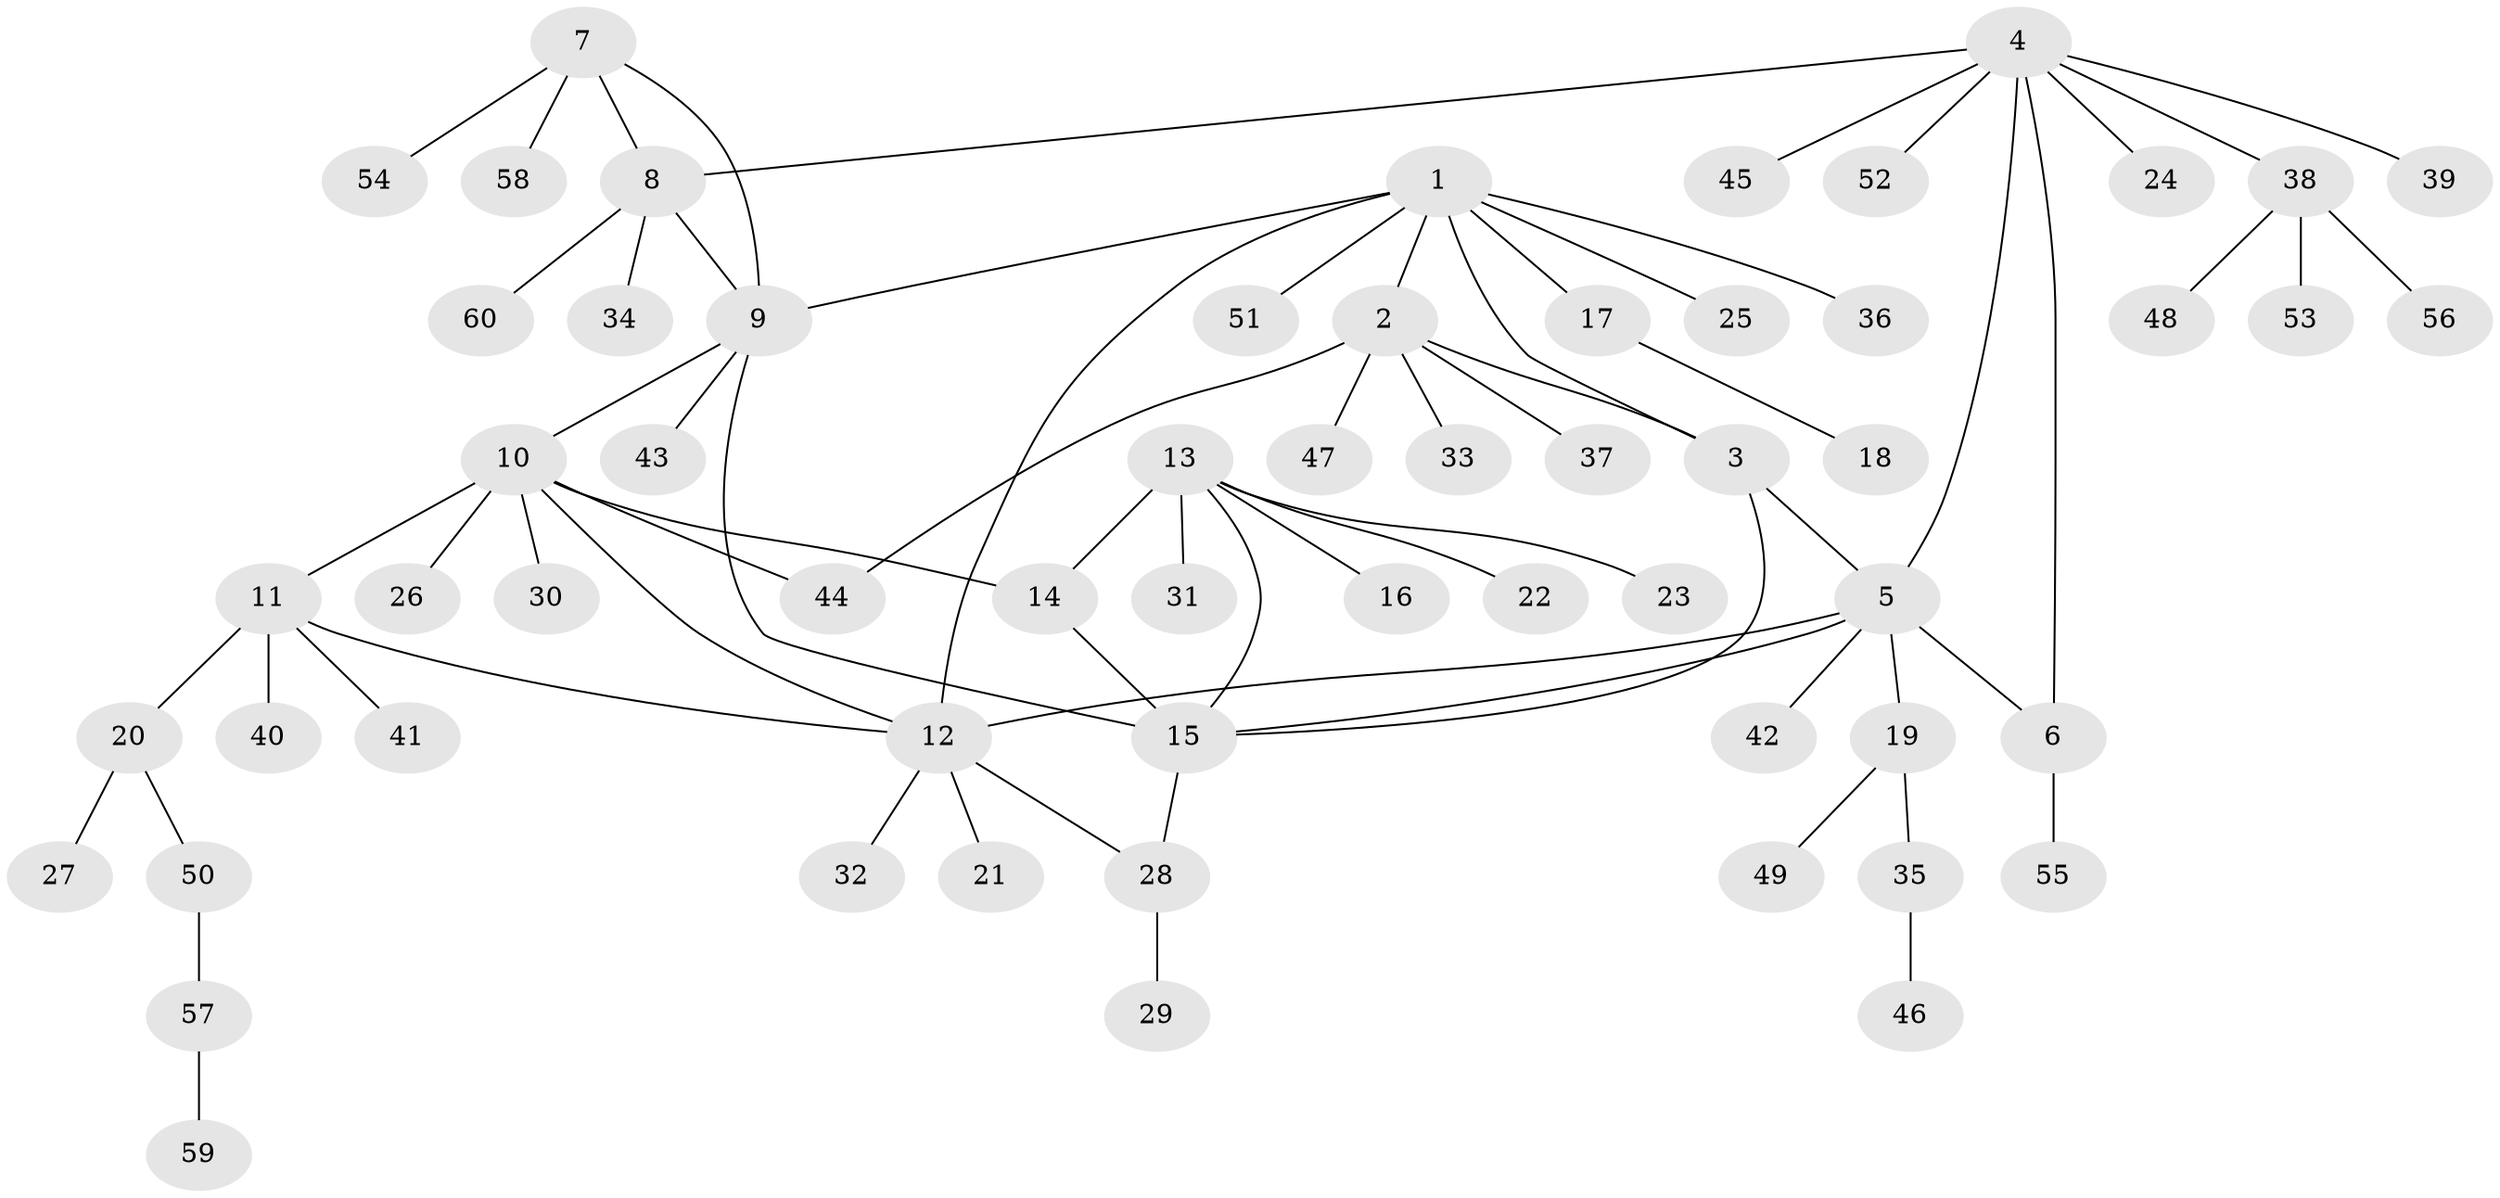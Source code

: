 // coarse degree distribution, {13: 0.023255813953488372, 5: 0.06976744186046512, 7: 0.06976744186046512, 2: 0.09302325581395349, 3: 0.06976744186046512, 4: 0.023255813953488372, 6: 0.046511627906976744, 1: 0.6046511627906976}
// Generated by graph-tools (version 1.1) at 2025/52/02/27/25 19:52:21]
// undirected, 60 vertices, 72 edges
graph export_dot {
graph [start="1"]
  node [color=gray90,style=filled];
  1;
  2;
  3;
  4;
  5;
  6;
  7;
  8;
  9;
  10;
  11;
  12;
  13;
  14;
  15;
  16;
  17;
  18;
  19;
  20;
  21;
  22;
  23;
  24;
  25;
  26;
  27;
  28;
  29;
  30;
  31;
  32;
  33;
  34;
  35;
  36;
  37;
  38;
  39;
  40;
  41;
  42;
  43;
  44;
  45;
  46;
  47;
  48;
  49;
  50;
  51;
  52;
  53;
  54;
  55;
  56;
  57;
  58;
  59;
  60;
  1 -- 2;
  1 -- 3;
  1 -- 9;
  1 -- 12;
  1 -- 17;
  1 -- 25;
  1 -- 36;
  1 -- 51;
  2 -- 3;
  2 -- 33;
  2 -- 37;
  2 -- 44;
  2 -- 47;
  3 -- 5;
  3 -- 15;
  4 -- 5;
  4 -- 6;
  4 -- 8;
  4 -- 24;
  4 -- 38;
  4 -- 39;
  4 -- 45;
  4 -- 52;
  5 -- 6;
  5 -- 12;
  5 -- 15;
  5 -- 19;
  5 -- 42;
  6 -- 55;
  7 -- 8;
  7 -- 9;
  7 -- 54;
  7 -- 58;
  8 -- 9;
  8 -- 34;
  8 -- 60;
  9 -- 10;
  9 -- 15;
  9 -- 43;
  10 -- 11;
  10 -- 12;
  10 -- 14;
  10 -- 26;
  10 -- 30;
  10 -- 44;
  11 -- 12;
  11 -- 20;
  11 -- 40;
  11 -- 41;
  12 -- 21;
  12 -- 28;
  12 -- 32;
  13 -- 14;
  13 -- 15;
  13 -- 16;
  13 -- 22;
  13 -- 23;
  13 -- 31;
  14 -- 15;
  15 -- 28;
  17 -- 18;
  19 -- 35;
  19 -- 49;
  20 -- 27;
  20 -- 50;
  28 -- 29;
  35 -- 46;
  38 -- 48;
  38 -- 53;
  38 -- 56;
  50 -- 57;
  57 -- 59;
}
